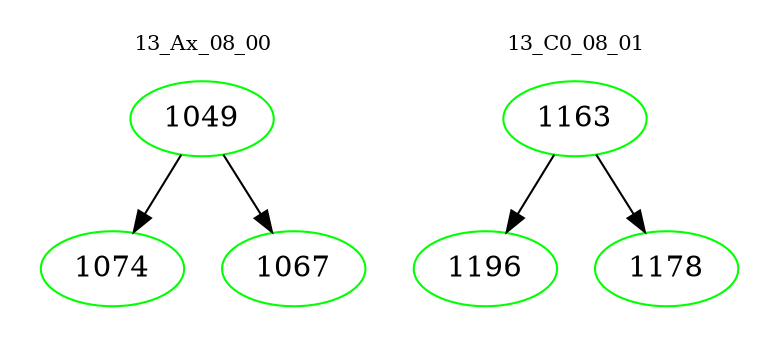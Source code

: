 digraph{
subgraph cluster_0 {
color = white
label = "13_Ax_08_00";
fontsize=10;
T0_1049 [label="1049", color="green"]
T0_1049 -> T0_1074 [color="black"]
T0_1074 [label="1074", color="green"]
T0_1049 -> T0_1067 [color="black"]
T0_1067 [label="1067", color="green"]
}
subgraph cluster_1 {
color = white
label = "13_C0_08_01";
fontsize=10;
T1_1163 [label="1163", color="green"]
T1_1163 -> T1_1196 [color="black"]
T1_1196 [label="1196", color="green"]
T1_1163 -> T1_1178 [color="black"]
T1_1178 [label="1178", color="green"]
}
}
